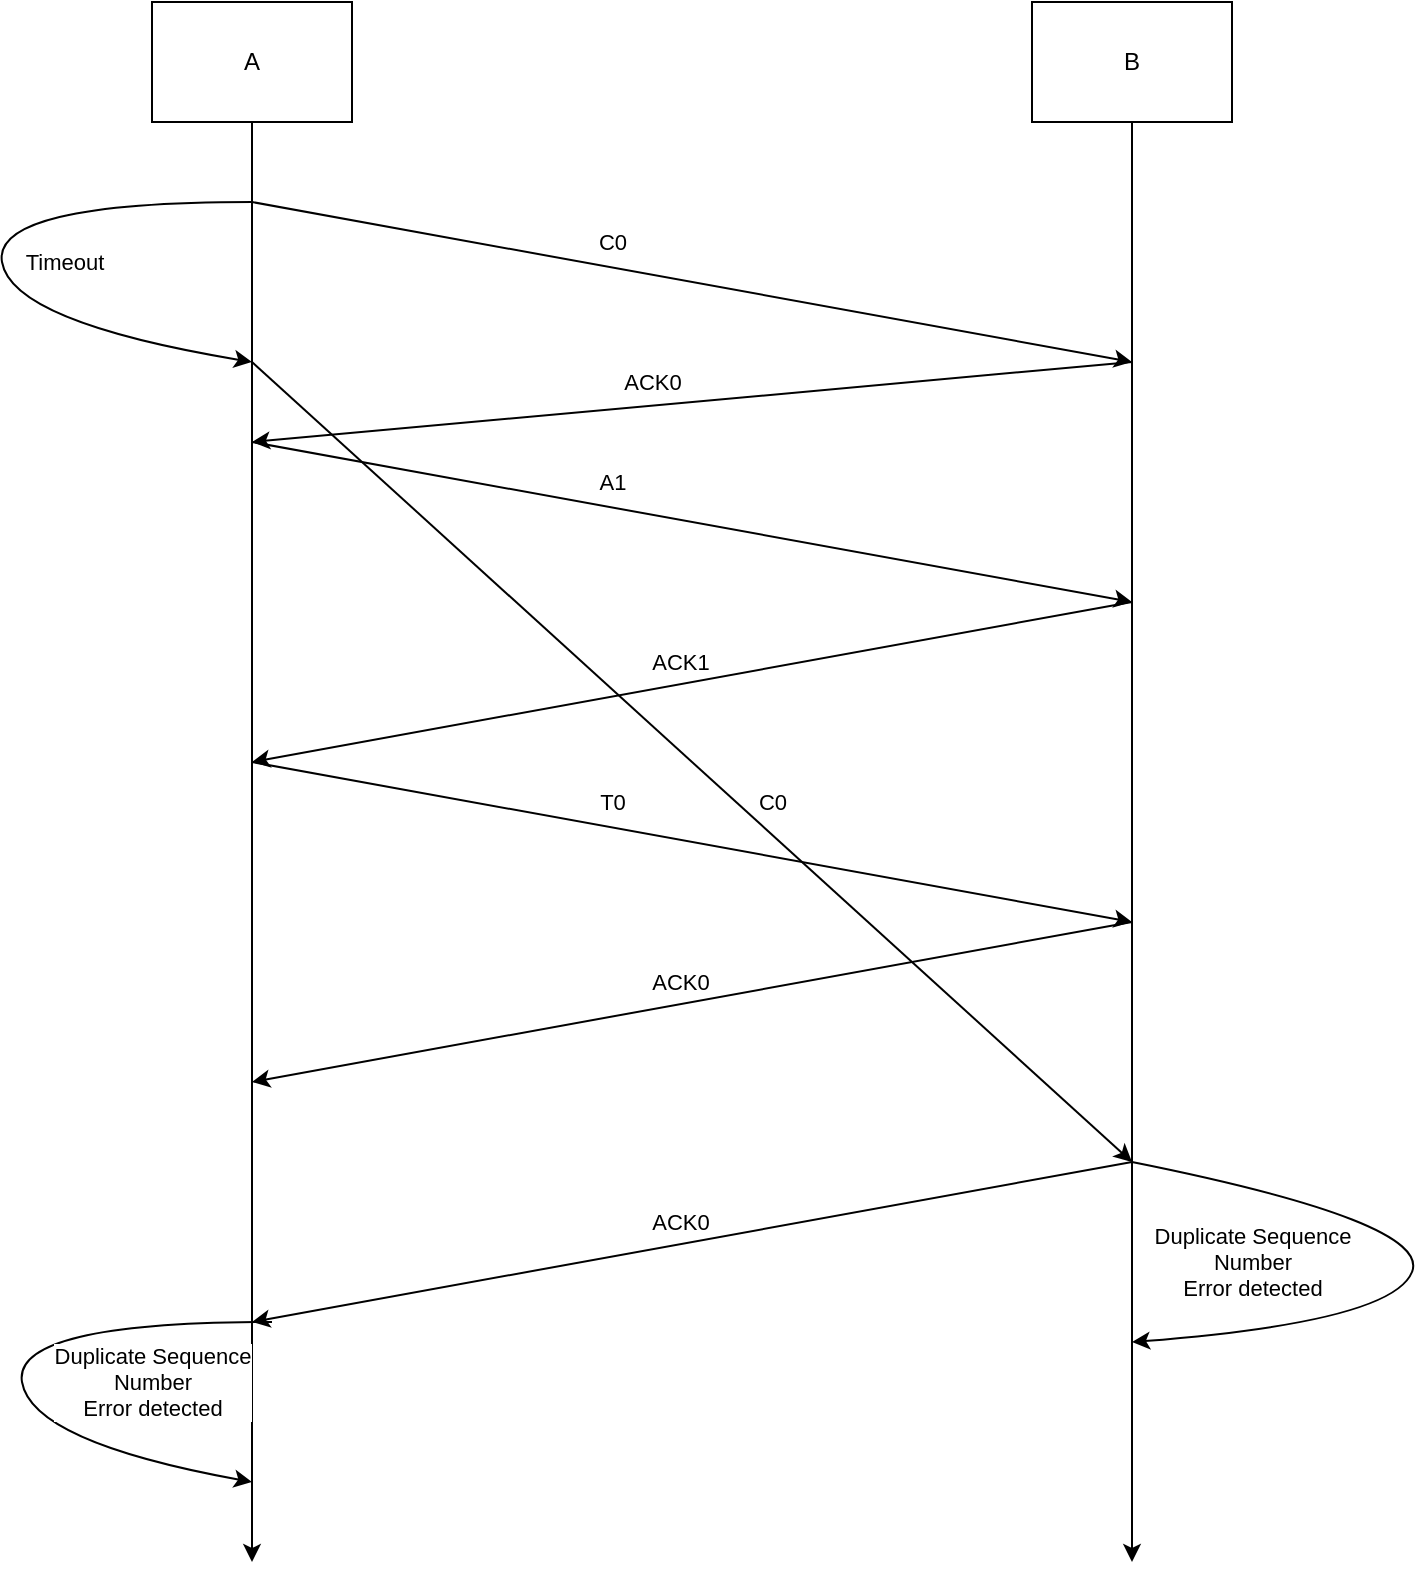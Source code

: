 <mxfile version="26.2.2">
  <diagram name="Page-1" id="CTcxdbO-PVF1NvXZ5JHa">
    <mxGraphModel dx="1182" dy="641" grid="1" gridSize="10" guides="1" tooltips="1" connect="1" arrows="1" fold="1" page="1" pageScale="1" pageWidth="827" pageHeight="1169" math="0" shadow="0">
      <root>
        <mxCell id="0" />
        <mxCell id="1" parent="0" />
        <mxCell id="dFtXVKQ9E31ajtSz6Uui-1" value="A" style="rounded=0;whiteSpace=wrap;html=1;" parent="1" vertex="1">
          <mxGeometry x="150" y="60" width="100" height="60" as="geometry" />
        </mxCell>
        <mxCell id="dFtXVKQ9E31ajtSz6Uui-2" value="B" style="rounded=0;whiteSpace=wrap;html=1;" parent="1" vertex="1">
          <mxGeometry x="590" y="60" width="100" height="60" as="geometry" />
        </mxCell>
        <mxCell id="dFtXVKQ9E31ajtSz6Uui-3" value="" style="endArrow=classic;html=1;rounded=0;" parent="1" source="dFtXVKQ9E31ajtSz6Uui-1" edge="1">
          <mxGeometry width="50" height="50" relative="1" as="geometry">
            <mxPoint x="390" y="480" as="sourcePoint" />
            <mxPoint x="200" y="840" as="targetPoint" />
          </mxGeometry>
        </mxCell>
        <mxCell id="dFtXVKQ9E31ajtSz6Uui-4" value="" style="endArrow=classic;html=1;rounded=0;" parent="1" source="dFtXVKQ9E31ajtSz6Uui-2" edge="1">
          <mxGeometry width="50" height="50" relative="1" as="geometry">
            <mxPoint x="620" y="130" as="sourcePoint" />
            <mxPoint x="640" y="840" as="targetPoint" />
          </mxGeometry>
        </mxCell>
        <mxCell id="dFtXVKQ9E31ajtSz6Uui-8" value="" style="endArrow=classic;html=1;rounded=0;" parent="1" edge="1">
          <mxGeometry width="50" height="50" relative="1" as="geometry">
            <mxPoint x="200" y="160" as="sourcePoint" />
            <mxPoint x="640" y="240" as="targetPoint" />
          </mxGeometry>
        </mxCell>
        <mxCell id="dFtXVKQ9E31ajtSz6Uui-9" value="C0" style="edgeLabel;html=1;align=center;verticalAlign=middle;resizable=0;points=[];" parent="dFtXVKQ9E31ajtSz6Uui-8" vertex="1" connectable="0">
          <mxGeometry x="-0.223" relative="1" as="geometry">
            <mxPoint x="9" y="-11" as="offset" />
          </mxGeometry>
        </mxCell>
        <mxCell id="dFtXVKQ9E31ajtSz6Uui-13" value="" style="endArrow=classic;html=1;rounded=0;" parent="1" edge="1">
          <mxGeometry width="50" height="50" relative="1" as="geometry">
            <mxPoint x="640" y="240" as="sourcePoint" />
            <mxPoint x="200" y="280" as="targetPoint" />
          </mxGeometry>
        </mxCell>
        <mxCell id="dFtXVKQ9E31ajtSz6Uui-14" value="ACK0" style="edgeLabel;html=1;align=center;verticalAlign=middle;resizable=0;points=[];" parent="dFtXVKQ9E31ajtSz6Uui-13" vertex="1" connectable="0">
          <mxGeometry x="0.15" relative="1" as="geometry">
            <mxPoint x="13" y="-13" as="offset" />
          </mxGeometry>
        </mxCell>
        <mxCell id="dFtXVKQ9E31ajtSz6Uui-15" value="" style="endArrow=classic;html=1;rounded=0;" parent="1" edge="1">
          <mxGeometry width="50" height="50" relative="1" as="geometry">
            <mxPoint x="200" y="280" as="sourcePoint" />
            <mxPoint x="640" y="360" as="targetPoint" />
          </mxGeometry>
        </mxCell>
        <mxCell id="dFtXVKQ9E31ajtSz6Uui-16" value="A1" style="edgeLabel;html=1;align=center;verticalAlign=middle;resizable=0;points=[];" parent="dFtXVKQ9E31ajtSz6Uui-15" vertex="1" connectable="0">
          <mxGeometry x="-0.223" relative="1" as="geometry">
            <mxPoint x="9" y="-11" as="offset" />
          </mxGeometry>
        </mxCell>
        <mxCell id="dFtXVKQ9E31ajtSz6Uui-17" value="" style="endArrow=classic;html=1;rounded=0;" parent="1" edge="1">
          <mxGeometry width="50" height="50" relative="1" as="geometry">
            <mxPoint x="640" y="360" as="sourcePoint" />
            <mxPoint x="200" y="440" as="targetPoint" />
          </mxGeometry>
        </mxCell>
        <mxCell id="dFtXVKQ9E31ajtSz6Uui-18" value="ACK1" style="edgeLabel;html=1;align=center;verticalAlign=middle;resizable=0;points=[];" parent="dFtXVKQ9E31ajtSz6Uui-17" vertex="1" connectable="0">
          <mxGeometry x="0.15" relative="1" as="geometry">
            <mxPoint x="27" y="-16" as="offset" />
          </mxGeometry>
        </mxCell>
        <mxCell id="dFtXVKQ9E31ajtSz6Uui-49" value="" style="curved=1;endArrow=classic;html=1;rounded=0;" parent="1" edge="1">
          <mxGeometry width="50" height="50" relative="1" as="geometry">
            <mxPoint x="200" y="160" as="sourcePoint" />
            <mxPoint x="200" y="240" as="targetPoint" />
            <Array as="points">
              <mxPoint x="70" y="160" />
              <mxPoint x="80" y="220" />
            </Array>
          </mxGeometry>
        </mxCell>
        <mxCell id="dFtXVKQ9E31ajtSz6Uui-50" value="Timeout" style="edgeLabel;html=1;align=center;verticalAlign=middle;resizable=0;points=[];" parent="dFtXVKQ9E31ajtSz6Uui-49" vertex="1" connectable="0">
          <mxGeometry x="0.372" y="-7" relative="1" as="geometry">
            <mxPoint x="4" y="-41" as="offset" />
          </mxGeometry>
        </mxCell>
        <mxCell id="dFtXVKQ9E31ajtSz6Uui-51" value="" style="endArrow=classic;html=1;rounded=0;" parent="1" edge="1">
          <mxGeometry width="50" height="50" relative="1" as="geometry">
            <mxPoint x="200" y="239.99" as="sourcePoint" />
            <mxPoint x="640" y="640" as="targetPoint" />
          </mxGeometry>
        </mxCell>
        <mxCell id="dFtXVKQ9E31ajtSz6Uui-52" value="C0" style="edgeLabel;html=1;align=center;verticalAlign=middle;resizable=0;points=[];" parent="dFtXVKQ9E31ajtSz6Uui-51" vertex="1" connectable="0">
          <mxGeometry x="-0.223" relative="1" as="geometry">
            <mxPoint x="89" y="64" as="offset" />
          </mxGeometry>
        </mxCell>
        <mxCell id="dFtXVKQ9E31ajtSz6Uui-53" value="" style="endArrow=classic;html=1;rounded=0;" parent="1" edge="1">
          <mxGeometry width="50" height="50" relative="1" as="geometry">
            <mxPoint x="200" y="440" as="sourcePoint" />
            <mxPoint x="640" y="520" as="targetPoint" />
          </mxGeometry>
        </mxCell>
        <mxCell id="dFtXVKQ9E31ajtSz6Uui-54" value="T0" style="edgeLabel;html=1;align=center;verticalAlign=middle;resizable=0;points=[];" parent="dFtXVKQ9E31ajtSz6Uui-53" vertex="1" connectable="0">
          <mxGeometry x="-0.223" relative="1" as="geometry">
            <mxPoint x="9" y="-11" as="offset" />
          </mxGeometry>
        </mxCell>
        <mxCell id="dFtXVKQ9E31ajtSz6Uui-55" value="" style="endArrow=classic;html=1;rounded=0;" parent="1" edge="1">
          <mxGeometry width="50" height="50" relative="1" as="geometry">
            <mxPoint x="640" y="520" as="sourcePoint" />
            <mxPoint x="200" y="600" as="targetPoint" />
          </mxGeometry>
        </mxCell>
        <mxCell id="dFtXVKQ9E31ajtSz6Uui-56" value="ACK0" style="edgeLabel;html=1;align=center;verticalAlign=middle;resizable=0;points=[];" parent="dFtXVKQ9E31ajtSz6Uui-55" vertex="1" connectable="0">
          <mxGeometry x="0.15" relative="1" as="geometry">
            <mxPoint x="27" y="-16" as="offset" />
          </mxGeometry>
        </mxCell>
        <mxCell id="dFtXVKQ9E31ajtSz6Uui-57" value="" style="endArrow=classic;html=1;rounded=0;" parent="1" edge="1">
          <mxGeometry width="50" height="50" relative="1" as="geometry">
            <mxPoint x="640" y="640" as="sourcePoint" />
            <mxPoint x="200" y="720" as="targetPoint" />
          </mxGeometry>
        </mxCell>
        <mxCell id="dFtXVKQ9E31ajtSz6Uui-58" value="ACK0" style="edgeLabel;html=1;align=center;verticalAlign=middle;resizable=0;points=[];" parent="dFtXVKQ9E31ajtSz6Uui-57" vertex="1" connectable="0">
          <mxGeometry x="0.15" relative="1" as="geometry">
            <mxPoint x="27" y="-16" as="offset" />
          </mxGeometry>
        </mxCell>
        <mxCell id="G-KpdvegIJa9qY7SZXIk-1" value="" style="curved=1;endArrow=classic;html=1;rounded=0;" parent="1" edge="1">
          <mxGeometry width="50" height="50" relative="1" as="geometry">
            <mxPoint x="640" y="640" as="sourcePoint" />
            <mxPoint x="640" y="730" as="targetPoint" />
            <Array as="points">
              <mxPoint x="790" y="670" />
              <mxPoint x="770" y="720" />
            </Array>
          </mxGeometry>
        </mxCell>
        <mxCell id="G-KpdvegIJa9qY7SZXIk-2" value="Duplicate Sequence&lt;div&gt;Number&lt;br&gt;Error detected&lt;/div&gt;" style="edgeLabel;html=1;align=center;verticalAlign=middle;resizable=0;points=[];" parent="G-KpdvegIJa9qY7SZXIk-1" vertex="1" connectable="0">
          <mxGeometry x="0.372" y="-7" relative="1" as="geometry">
            <mxPoint x="-45" y="-25" as="offset" />
          </mxGeometry>
        </mxCell>
        <mxCell id="G-KpdvegIJa9qY7SZXIk-3" value="" style="curved=1;endArrow=classic;html=1;rounded=0;" parent="1" edge="1">
          <mxGeometry width="50" height="50" relative="1" as="geometry">
            <mxPoint x="210" y="720" as="sourcePoint" />
            <mxPoint x="200" y="800" as="targetPoint" />
            <Array as="points">
              <mxPoint x="80" y="720" />
              <mxPoint x="90" y="780" />
            </Array>
          </mxGeometry>
        </mxCell>
        <mxCell id="Lc54KdrPv0vS5SZq9qAS-1" value="Duplicate Sequence&lt;div&gt;Number&lt;br&gt;Error detected&lt;/div&gt;" style="edgeLabel;html=1;align=center;verticalAlign=middle;resizable=0;points=[];" vertex="1" connectable="0" parent="1">
          <mxGeometry x="149.999" y="749.998" as="geometry" />
        </mxCell>
      </root>
    </mxGraphModel>
  </diagram>
</mxfile>
